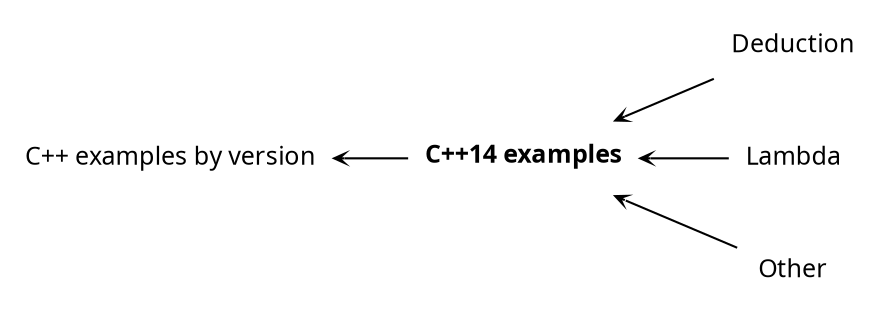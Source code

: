 digraph "C++14 examples"
{
 // INTERACTIVE_SVG=YES
 // LATEX_PDF_SIZE
  graph [];
  edge [fontname=Ubuntu labelfontsize=10 arrowhead=open arrowtail=open arrowsize=0.5];
  node [fontname=Ubuntu fontsize=12 shape=plaintext];
  rankdir=LR;
  Node2 [label="C++ examples by version" URL="$group__CPP.html" tooltip=" " ];
  Node1 [label=<<b>C++14 examples</b>> tooltip=" " ];
  Node3 [label="Deduction" URL="$group__ded14.html" tooltip=" " ];
  Node5 [label="Lambda" URL="$group__lambda14.html" tooltip=" " ];
  Node4 [label="Other" URL="$group__other14.html" tooltip=" " ];
  Node2->Node1 [shape=plaintext, dir="back", style="solid"];
  Node1->Node3 [shape=plaintext, dir="back", style="solid"];
  Node1->Node4 [shape=plaintext, dir="back", style="solid"];
  Node1->Node5 [shape=plaintext, dir="back", style="solid"];
}
